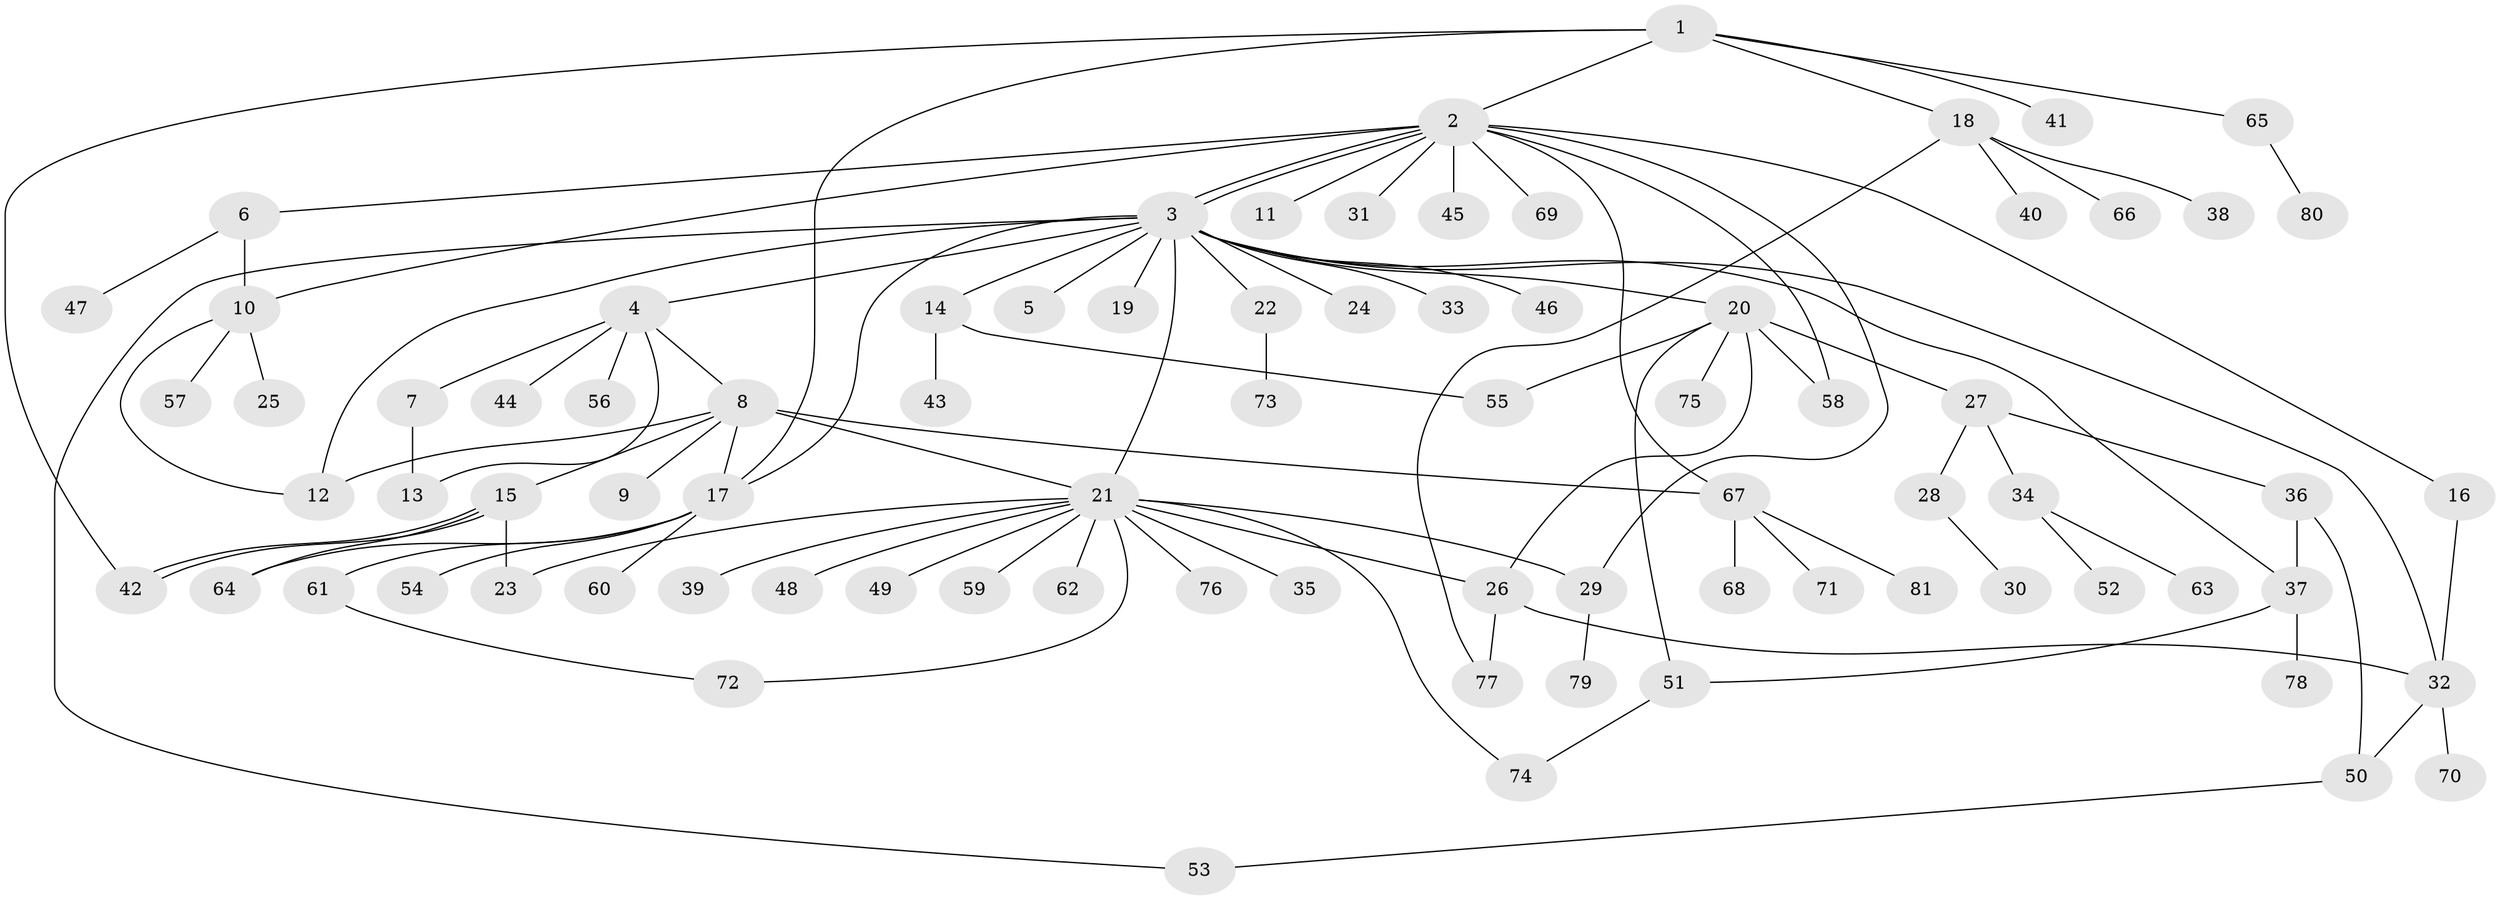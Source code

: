// Generated by graph-tools (version 1.1) at 2025/46/03/09/25 04:46:48]
// undirected, 81 vertices, 106 edges
graph export_dot {
graph [start="1"]
  node [color=gray90,style=filled];
  1;
  2;
  3;
  4;
  5;
  6;
  7;
  8;
  9;
  10;
  11;
  12;
  13;
  14;
  15;
  16;
  17;
  18;
  19;
  20;
  21;
  22;
  23;
  24;
  25;
  26;
  27;
  28;
  29;
  30;
  31;
  32;
  33;
  34;
  35;
  36;
  37;
  38;
  39;
  40;
  41;
  42;
  43;
  44;
  45;
  46;
  47;
  48;
  49;
  50;
  51;
  52;
  53;
  54;
  55;
  56;
  57;
  58;
  59;
  60;
  61;
  62;
  63;
  64;
  65;
  66;
  67;
  68;
  69;
  70;
  71;
  72;
  73;
  74;
  75;
  76;
  77;
  78;
  79;
  80;
  81;
  1 -- 2;
  1 -- 17;
  1 -- 18;
  1 -- 41;
  1 -- 42;
  1 -- 65;
  2 -- 3;
  2 -- 3;
  2 -- 6;
  2 -- 10;
  2 -- 11;
  2 -- 16;
  2 -- 29;
  2 -- 31;
  2 -- 45;
  2 -- 58;
  2 -- 67;
  2 -- 69;
  3 -- 4;
  3 -- 5;
  3 -- 12;
  3 -- 14;
  3 -- 17;
  3 -- 19;
  3 -- 20;
  3 -- 21;
  3 -- 22;
  3 -- 24;
  3 -- 32;
  3 -- 33;
  3 -- 37;
  3 -- 46;
  3 -- 53;
  4 -- 7;
  4 -- 8;
  4 -- 13;
  4 -- 44;
  4 -- 56;
  6 -- 10;
  6 -- 47;
  7 -- 13;
  8 -- 9;
  8 -- 12;
  8 -- 15;
  8 -- 17;
  8 -- 21;
  8 -- 67;
  10 -- 12;
  10 -- 25;
  10 -- 57;
  14 -- 43;
  14 -- 55;
  15 -- 23;
  15 -- 42;
  15 -- 42;
  15 -- 64;
  16 -- 32;
  17 -- 54;
  17 -- 60;
  17 -- 61;
  17 -- 64;
  18 -- 38;
  18 -- 40;
  18 -- 66;
  18 -- 77;
  20 -- 26;
  20 -- 27;
  20 -- 51;
  20 -- 55;
  20 -- 58;
  20 -- 75;
  21 -- 23;
  21 -- 26;
  21 -- 29;
  21 -- 35;
  21 -- 39;
  21 -- 48;
  21 -- 49;
  21 -- 59;
  21 -- 62;
  21 -- 72;
  21 -- 74;
  21 -- 76;
  22 -- 73;
  26 -- 32;
  26 -- 77;
  27 -- 28;
  27 -- 34;
  27 -- 36;
  28 -- 30;
  29 -- 79;
  32 -- 50;
  32 -- 70;
  34 -- 52;
  34 -- 63;
  36 -- 37;
  36 -- 50;
  37 -- 51;
  37 -- 78;
  50 -- 53;
  51 -- 74;
  61 -- 72;
  65 -- 80;
  67 -- 68;
  67 -- 71;
  67 -- 81;
}
